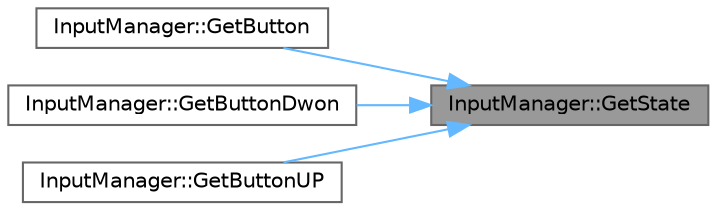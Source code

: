 digraph "InputManager::GetState"
{
 // LATEX_PDF_SIZE
  bgcolor="transparent";
  edge [fontname=Helvetica,fontsize=10,labelfontname=Helvetica,labelfontsize=10];
  node [fontname=Helvetica,fontsize=10,shape=box,height=0.2,width=0.4];
  rankdir="RL";
  Node1 [id="Node000001",label="InputManager::GetState",height=0.2,width=0.4,color="gray40", fillcolor="grey60", style="filled", fontcolor="black",tooltip=" "];
  Node1 -> Node2 [id="edge1_Node000001_Node000002",dir="back",color="steelblue1",style="solid",tooltip=" "];
  Node2 [id="Node000002",label="InputManager::GetButton",height=0.2,width=0.4,color="grey40", fillcolor="white", style="filled",URL="$class_input_manager.html#a4d9e64b4ddf1c0c34ed6e40fe7d7ebe3",tooltip=" "];
  Node1 -> Node3 [id="edge2_Node000001_Node000003",dir="back",color="steelblue1",style="solid",tooltip=" "];
  Node3 [id="Node000003",label="InputManager::GetButtonDwon",height=0.2,width=0.4,color="grey40", fillcolor="white", style="filled",URL="$class_input_manager.html#a0bfc83e148ea5f42843ca31870b70856",tooltip=" "];
  Node1 -> Node4 [id="edge3_Node000001_Node000004",dir="back",color="steelblue1",style="solid",tooltip=" "];
  Node4 [id="Node000004",label="InputManager::GetButtonUP",height=0.2,width=0.4,color="grey40", fillcolor="white", style="filled",URL="$class_input_manager.html#a126150a858f44b1782ea125887aa8fc0",tooltip=" "];
}
